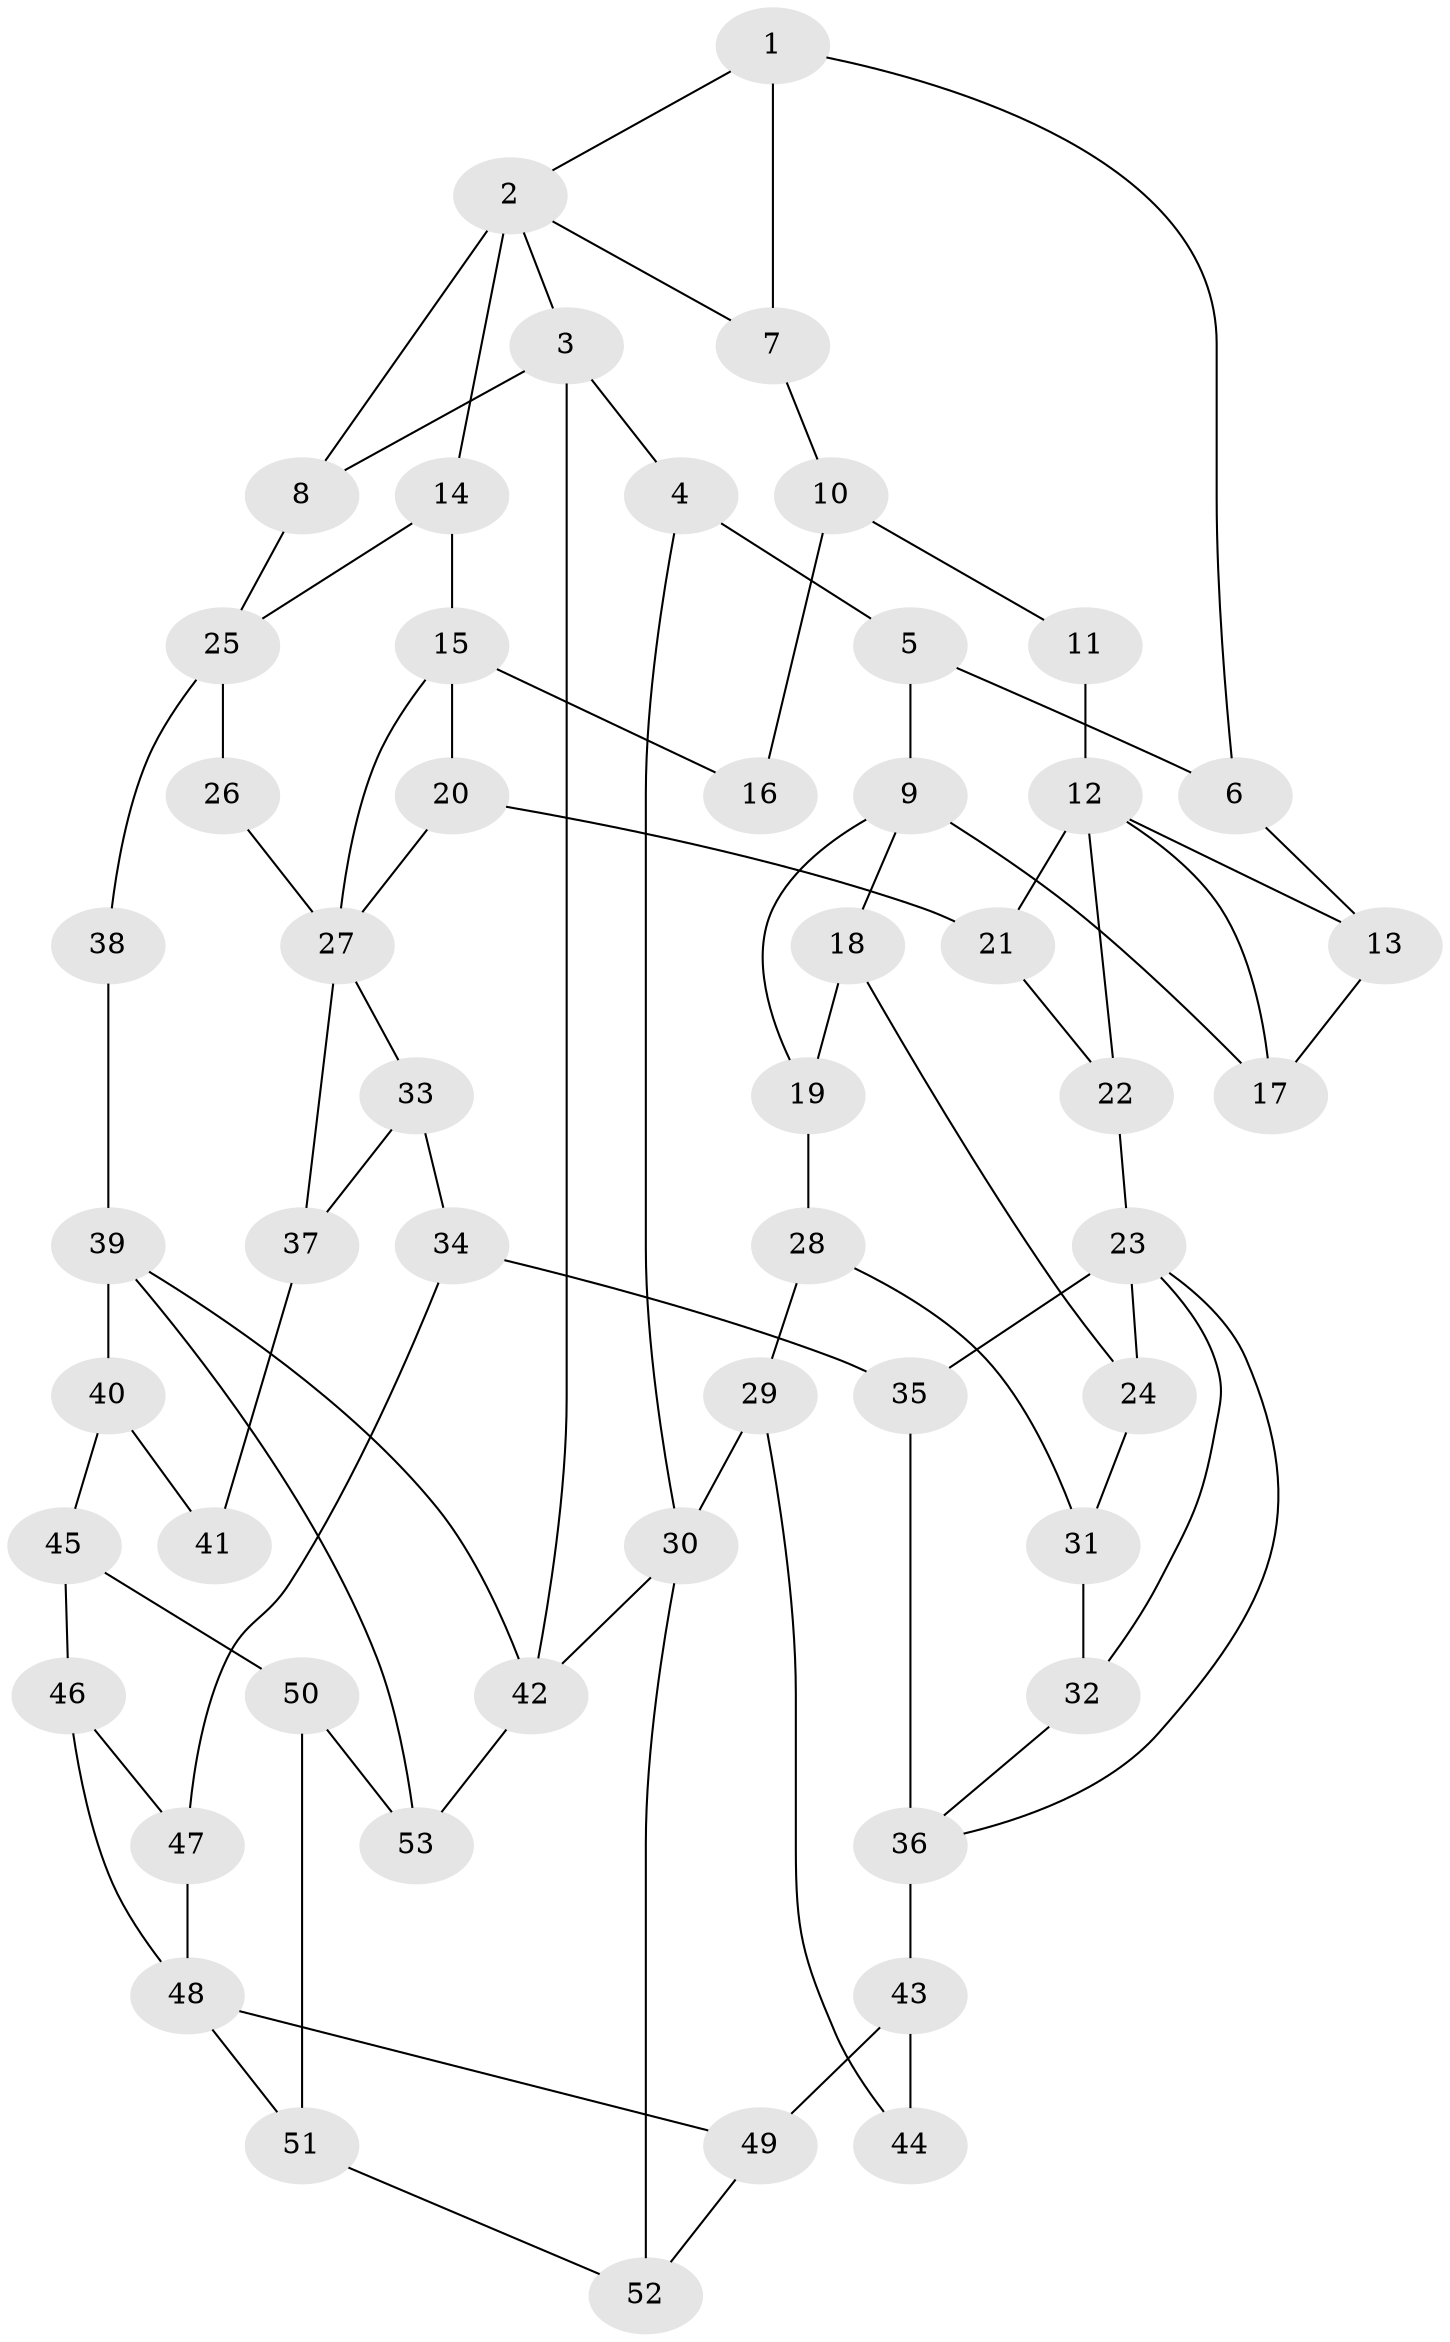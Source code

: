 // original degree distribution, {3: 0.018867924528301886, 4: 0.22641509433962265, 6: 0.20754716981132076, 5: 0.5471698113207547}
// Generated by graph-tools (version 1.1) at 2025/38/03/09/25 02:38:44]
// undirected, 53 vertices, 85 edges
graph export_dot {
graph [start="1"]
  node [color=gray90,style=filled];
  1;
  2;
  3;
  4;
  5;
  6;
  7;
  8;
  9;
  10;
  11;
  12;
  13;
  14;
  15;
  16;
  17;
  18;
  19;
  20;
  21;
  22;
  23;
  24;
  25;
  26;
  27;
  28;
  29;
  30;
  31;
  32;
  33;
  34;
  35;
  36;
  37;
  38;
  39;
  40;
  41;
  42;
  43;
  44;
  45;
  46;
  47;
  48;
  49;
  50;
  51;
  52;
  53;
  1 -- 2 [weight=1.0];
  1 -- 6 [weight=1.0];
  1 -- 7 [weight=2.0];
  2 -- 3 [weight=1.0];
  2 -- 7 [weight=1.0];
  2 -- 8 [weight=1.0];
  2 -- 14 [weight=2.0];
  3 -- 4 [weight=1.0];
  3 -- 8 [weight=1.0];
  3 -- 42 [weight=1.0];
  4 -- 5 [weight=2.0];
  4 -- 30 [weight=1.0];
  5 -- 6 [weight=1.0];
  5 -- 9 [weight=2.0];
  6 -- 13 [weight=1.0];
  7 -- 10 [weight=1.0];
  8 -- 25 [weight=1.0];
  9 -- 17 [weight=1.0];
  9 -- 18 [weight=1.0];
  9 -- 19 [weight=1.0];
  10 -- 11 [weight=1.0];
  10 -- 16 [weight=1.0];
  11 -- 12 [weight=2.0];
  12 -- 13 [weight=1.0];
  12 -- 17 [weight=1.0];
  12 -- 21 [weight=1.0];
  12 -- 22 [weight=1.0];
  13 -- 17 [weight=1.0];
  14 -- 15 [weight=2.0];
  14 -- 25 [weight=1.0];
  15 -- 16 [weight=2.0];
  15 -- 20 [weight=1.0];
  15 -- 27 [weight=1.0];
  18 -- 19 [weight=1.0];
  18 -- 24 [weight=1.0];
  19 -- 28 [weight=1.0];
  20 -- 21 [weight=1.0];
  20 -- 27 [weight=1.0];
  21 -- 22 [weight=1.0];
  22 -- 23 [weight=2.0];
  23 -- 24 [weight=1.0];
  23 -- 32 [weight=1.0];
  23 -- 35 [weight=1.0];
  23 -- 36 [weight=1.0];
  24 -- 31 [weight=1.0];
  25 -- 26 [weight=2.0];
  25 -- 38 [weight=2.0];
  26 -- 27 [weight=1.0];
  27 -- 33 [weight=1.0];
  27 -- 37 [weight=1.0];
  28 -- 29 [weight=1.0];
  28 -- 31 [weight=1.0];
  29 -- 30 [weight=1.0];
  29 -- 44 [weight=1.0];
  30 -- 42 [weight=1.0];
  30 -- 52 [weight=1.0];
  31 -- 32 [weight=4.0];
  32 -- 36 [weight=1.0];
  33 -- 34 [weight=1.0];
  33 -- 37 [weight=1.0];
  34 -- 35 [weight=1.0];
  34 -- 47 [weight=1.0];
  35 -- 36 [weight=1.0];
  36 -- 43 [weight=2.0];
  37 -- 41 [weight=1.0];
  38 -- 39 [weight=2.0];
  39 -- 40 [weight=2.0];
  39 -- 42 [weight=1.0];
  39 -- 53 [weight=1.0];
  40 -- 41 [weight=2.0];
  40 -- 45 [weight=2.0];
  42 -- 53 [weight=1.0];
  43 -- 44 [weight=2.0];
  43 -- 49 [weight=2.0];
  45 -- 46 [weight=2.0];
  45 -- 50 [weight=1.0];
  46 -- 47 [weight=1.0];
  46 -- 48 [weight=1.0];
  47 -- 48 [weight=2.0];
  48 -- 49 [weight=2.0];
  48 -- 51 [weight=1.0];
  49 -- 52 [weight=1.0];
  50 -- 51 [weight=1.0];
  50 -- 53 [weight=1.0];
  51 -- 52 [weight=1.0];
}
